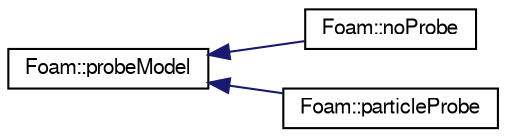 digraph "Graphical Class Hierarchy"
{
  edge [fontname="FreeSans",fontsize="10",labelfontname="FreeSans",labelfontsize="10"];
  node [fontname="FreeSans",fontsize="10",shape=record];
  rankdir="LR";
  Node1 [label="Foam::probeModel",height=0.2,width=0.4,color="black", fillcolor="white", style="filled",URL="$classFoam_1_1probeModel.html"];
  Node1 -> Node2 [dir="back",color="midnightblue",fontsize="10",style="solid",fontname="FreeSans"];
  Node2 [label="Foam::noProbe",height=0.2,width=0.4,color="black", fillcolor="white", style="filled",URL="$classFoam_1_1noProbe.html"];
  Node1 -> Node3 [dir="back",color="midnightblue",fontsize="10",style="solid",fontname="FreeSans"];
  Node3 [label="Foam::particleProbe",height=0.2,width=0.4,color="black", fillcolor="white", style="filled",URL="$classFoam_1_1particleProbe.html"];
}
